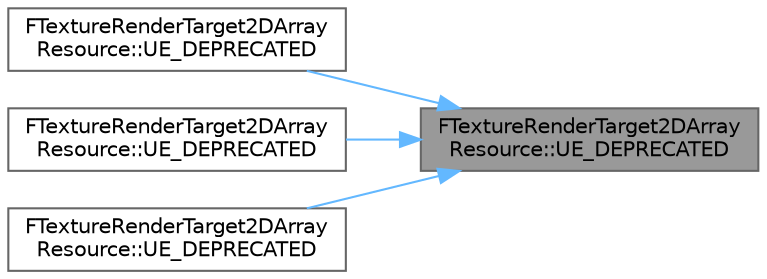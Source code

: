 digraph "FTextureRenderTarget2DArrayResource::UE_DEPRECATED"
{
 // INTERACTIVE_SVG=YES
 // LATEX_PDF_SIZE
  bgcolor="transparent";
  edge [fontname=Helvetica,fontsize=10,labelfontname=Helvetica,labelfontsize=10];
  node [fontname=Helvetica,fontsize=10,shape=box,height=0.2,width=0.4];
  rankdir="RL";
  Node1 [id="Node000001",label="FTextureRenderTarget2DArray\lResource::UE_DEPRECATED",height=0.2,width=0.4,color="gray40", fillcolor="grey60", style="filled", fontcolor="black",tooltip="Copy the texels of a single depth slice of the 2d array into an array."];
  Node1 -> Node2 [id="edge1_Node000001_Node000002",dir="back",color="steelblue1",style="solid",tooltip=" "];
  Node2 [id="Node000002",label="FTextureRenderTarget2DArray\lResource::UE_DEPRECATED",height=0.2,width=0.4,color="grey40", fillcolor="white", style="filled",URL="$df/d06/classFTextureRenderTarget2DArrayResource.html#aa374fa11a4ddbe5a0a9a2f93f6a60710",tooltip="Represents the current render target (from one of the slices)"];
  Node1 -> Node3 [id="edge2_Node000001_Node000003",dir="back",color="steelblue1",style="solid",tooltip=" "];
  Node3 [id="Node000003",label="FTextureRenderTarget2DArray\lResource::UE_DEPRECATED",height=0.2,width=0.4,color="grey40", fillcolor="white", style="filled",URL="$df/d06/classFTextureRenderTarget2DArrayResource.html#a7a18b2f40699d066ca578ad2a67ee5b8",tooltip="Texture resource used for rendering with and resolving to."];
  Node1 -> Node4 [id="edge3_Node000001_Node000004",dir="back",color="steelblue1",style="solid",tooltip=" "];
  Node4 [id="Node000004",label="FTextureRenderTarget2DArray\lResource::UE_DEPRECATED",height=0.2,width=0.4,color="grey40", fillcolor="white", style="filled",URL="$df/d06/classFTextureRenderTarget2DArrayResource.html#af63332e97a7f432875bbdba91fef5c4d",tooltip="Copy the texels of a single depth slice of the cube into an array."];
}
